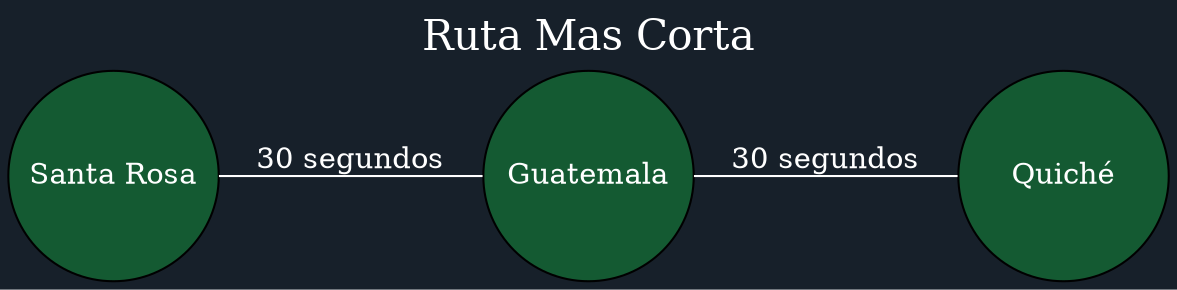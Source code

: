 graph Ruta {
  label="Ruta Mas Corta";
  labelloc="t";
  fontsize=20;
  fontcolor="white";
  bgcolor="#17202a";
  node [style=filled, fillcolor="#145a32", fontcolor="white", shape=circle, width=1.4, fixedsize=true];
  edge [color="white", fontcolor="white"];
  rankdir="LR";
  "Santa Rosa";
  "Santa Rosa";
  "Santa Rosa" -- "Guatemala" [label="30 segundos"];
  "Guatemala";
  "Guatemala";
  "Guatemala" -- "Quiché" [label="30 segundos"];
  "Quiché";
}